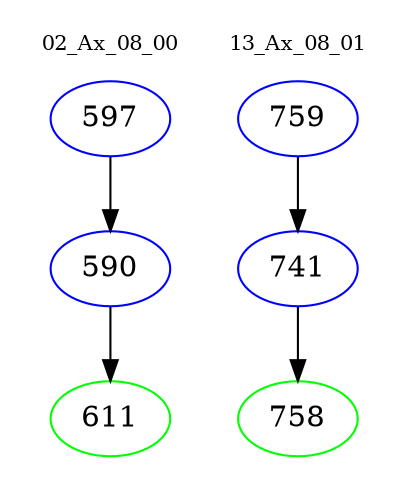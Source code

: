 digraph{
subgraph cluster_0 {
color = white
label = "02_Ax_08_00";
fontsize=10;
T0_597 [label="597", color="blue"]
T0_597 -> T0_590 [color="black"]
T0_590 [label="590", color="blue"]
T0_590 -> T0_611 [color="black"]
T0_611 [label="611", color="green"]
}
subgraph cluster_1 {
color = white
label = "13_Ax_08_01";
fontsize=10;
T1_759 [label="759", color="blue"]
T1_759 -> T1_741 [color="black"]
T1_741 [label="741", color="blue"]
T1_741 -> T1_758 [color="black"]
T1_758 [label="758", color="green"]
}
}
